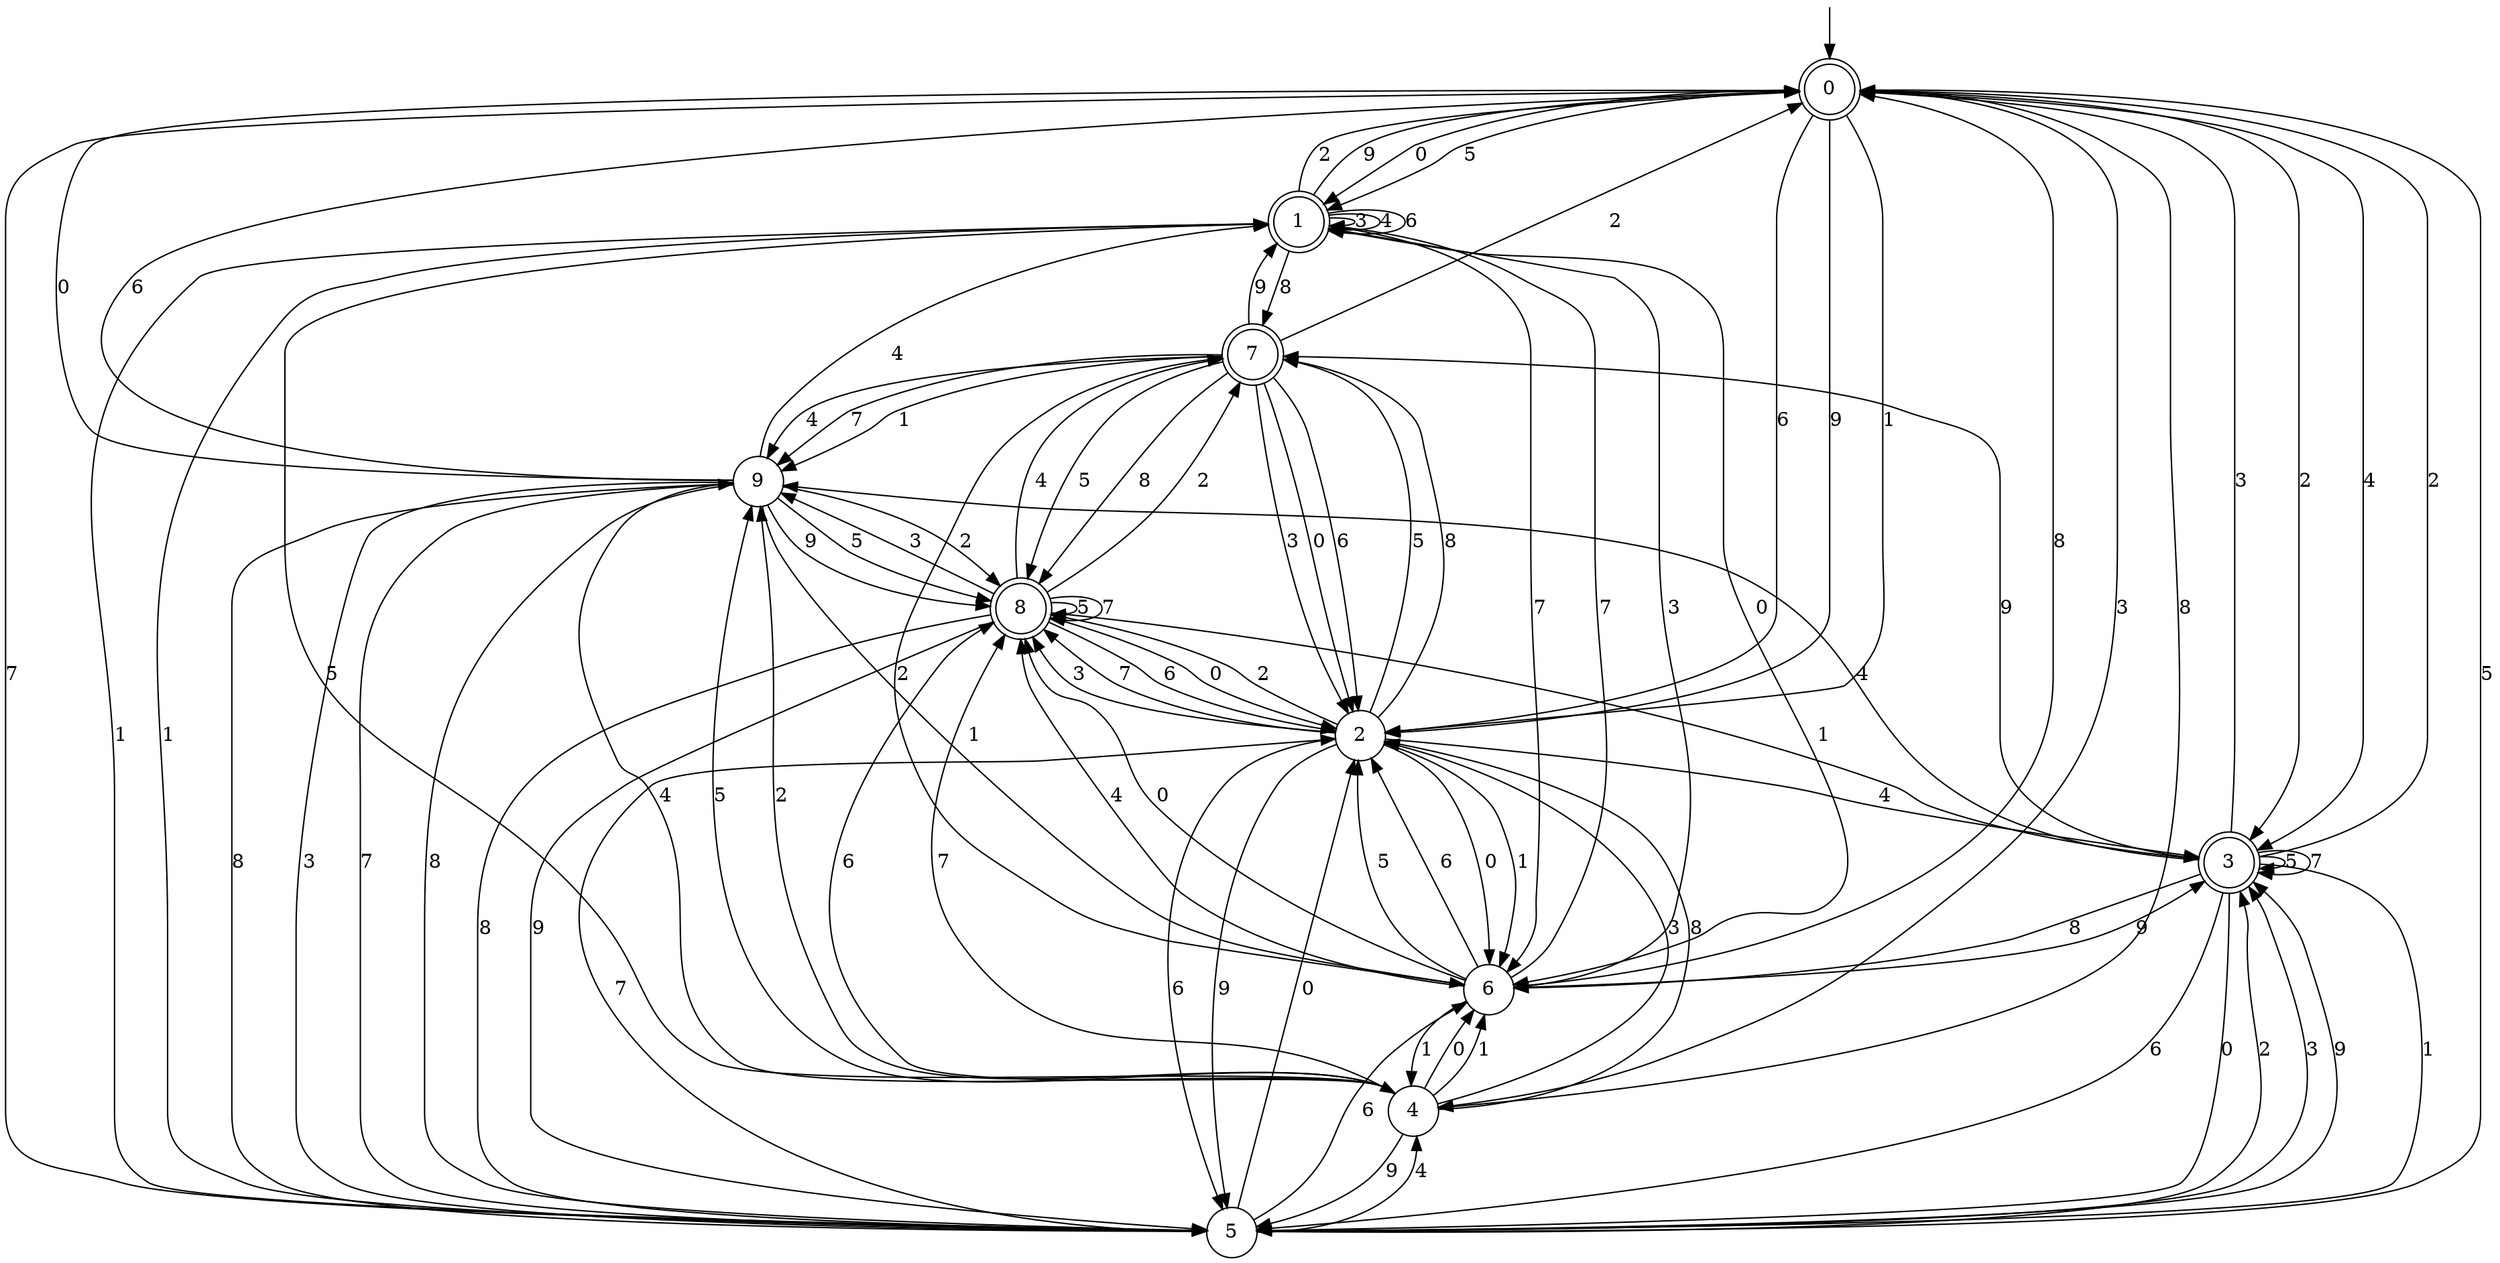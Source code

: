 digraph g {

	s0 [shape="doublecircle" label="0"];
	s1 [shape="doublecircle" label="1"];
	s2 [shape="circle" label="2"];
	s3 [shape="doublecircle" label="3"];
	s4 [shape="circle" label="4"];
	s5 [shape="circle" label="5"];
	s6 [shape="circle" label="6"];
	s7 [shape="doublecircle" label="7"];
	s8 [shape="doublecircle" label="8"];
	s9 [shape="circle" label="9"];
	s0 -> s1 [label="0"];
	s0 -> s2 [label="1"];
	s0 -> s3 [label="2"];
	s0 -> s4 [label="3"];
	s0 -> s3 [label="4"];
	s0 -> s1 [label="5"];
	s0 -> s2 [label="6"];
	s0 -> s5 [label="7"];
	s0 -> s4 [label="8"];
	s0 -> s2 [label="9"];
	s1 -> s6 [label="0"];
	s1 -> s5 [label="1"];
	s1 -> s0 [label="2"];
	s1 -> s1 [label="3"];
	s1 -> s1 [label="4"];
	s1 -> s4 [label="5"];
	s1 -> s1 [label="6"];
	s1 -> s6 [label="7"];
	s1 -> s7 [label="8"];
	s1 -> s0 [label="9"];
	s2 -> s6 [label="0"];
	s2 -> s6 [label="1"];
	s2 -> s8 [label="2"];
	s2 -> s8 [label="3"];
	s2 -> s3 [label="4"];
	s2 -> s7 [label="5"];
	s2 -> s5 [label="6"];
	s2 -> s8 [label="7"];
	s2 -> s7 [label="8"];
	s2 -> s5 [label="9"];
	s3 -> s5 [label="0"];
	s3 -> s5 [label="1"];
	s3 -> s0 [label="2"];
	s3 -> s0 [label="3"];
	s3 -> s9 [label="4"];
	s3 -> s3 [label="5"];
	s3 -> s5 [label="6"];
	s3 -> s3 [label="7"];
	s3 -> s6 [label="8"];
	s3 -> s7 [label="9"];
	s4 -> s6 [label="0"];
	s4 -> s6 [label="1"];
	s4 -> s9 [label="2"];
	s4 -> s2 [label="3"];
	s4 -> s9 [label="4"];
	s4 -> s9 [label="5"];
	s4 -> s8 [label="6"];
	s4 -> s8 [label="7"];
	s4 -> s2 [label="8"];
	s4 -> s5 [label="9"];
	s5 -> s2 [label="0"];
	s5 -> s1 [label="1"];
	s5 -> s3 [label="2"];
	s5 -> s3 [label="3"];
	s5 -> s4 [label="4"];
	s5 -> s0 [label="5"];
	s5 -> s6 [label="6"];
	s5 -> s2 [label="7"];
	s5 -> s9 [label="8"];
	s5 -> s3 [label="9"];
	s6 -> s8 [label="0"];
	s6 -> s4 [label="1"];
	s6 -> s7 [label="2"];
	s6 -> s1 [label="3"];
	s6 -> s8 [label="4"];
	s6 -> s2 [label="5"];
	s6 -> s2 [label="6"];
	s6 -> s1 [label="7"];
	s6 -> s0 [label="8"];
	s6 -> s3 [label="9"];
	s7 -> s2 [label="0"];
	s7 -> s9 [label="1"];
	s7 -> s0 [label="2"];
	s7 -> s2 [label="3"];
	s7 -> s9 [label="4"];
	s7 -> s8 [label="5"];
	s7 -> s2 [label="6"];
	s7 -> s9 [label="7"];
	s7 -> s8 [label="8"];
	s7 -> s1 [label="9"];
	s8 -> s2 [label="0"];
	s8 -> s3 [label="1"];
	s8 -> s7 [label="2"];
	s8 -> s9 [label="3"];
	s8 -> s7 [label="4"];
	s8 -> s8 [label="5"];
	s8 -> s2 [label="6"];
	s8 -> s8 [label="7"];
	s8 -> s5 [label="8"];
	s8 -> s5 [label="9"];
	s9 -> s0 [label="0"];
	s9 -> s6 [label="1"];
	s9 -> s8 [label="2"];
	s9 -> s5 [label="3"];
	s9 -> s1 [label="4"];
	s9 -> s8 [label="5"];
	s9 -> s0 [label="6"];
	s9 -> s5 [label="7"];
	s9 -> s5 [label="8"];
	s9 -> s8 [label="9"];

__start0 [label="" shape="none" width="0" height="0"];
__start0 -> s0;

}
